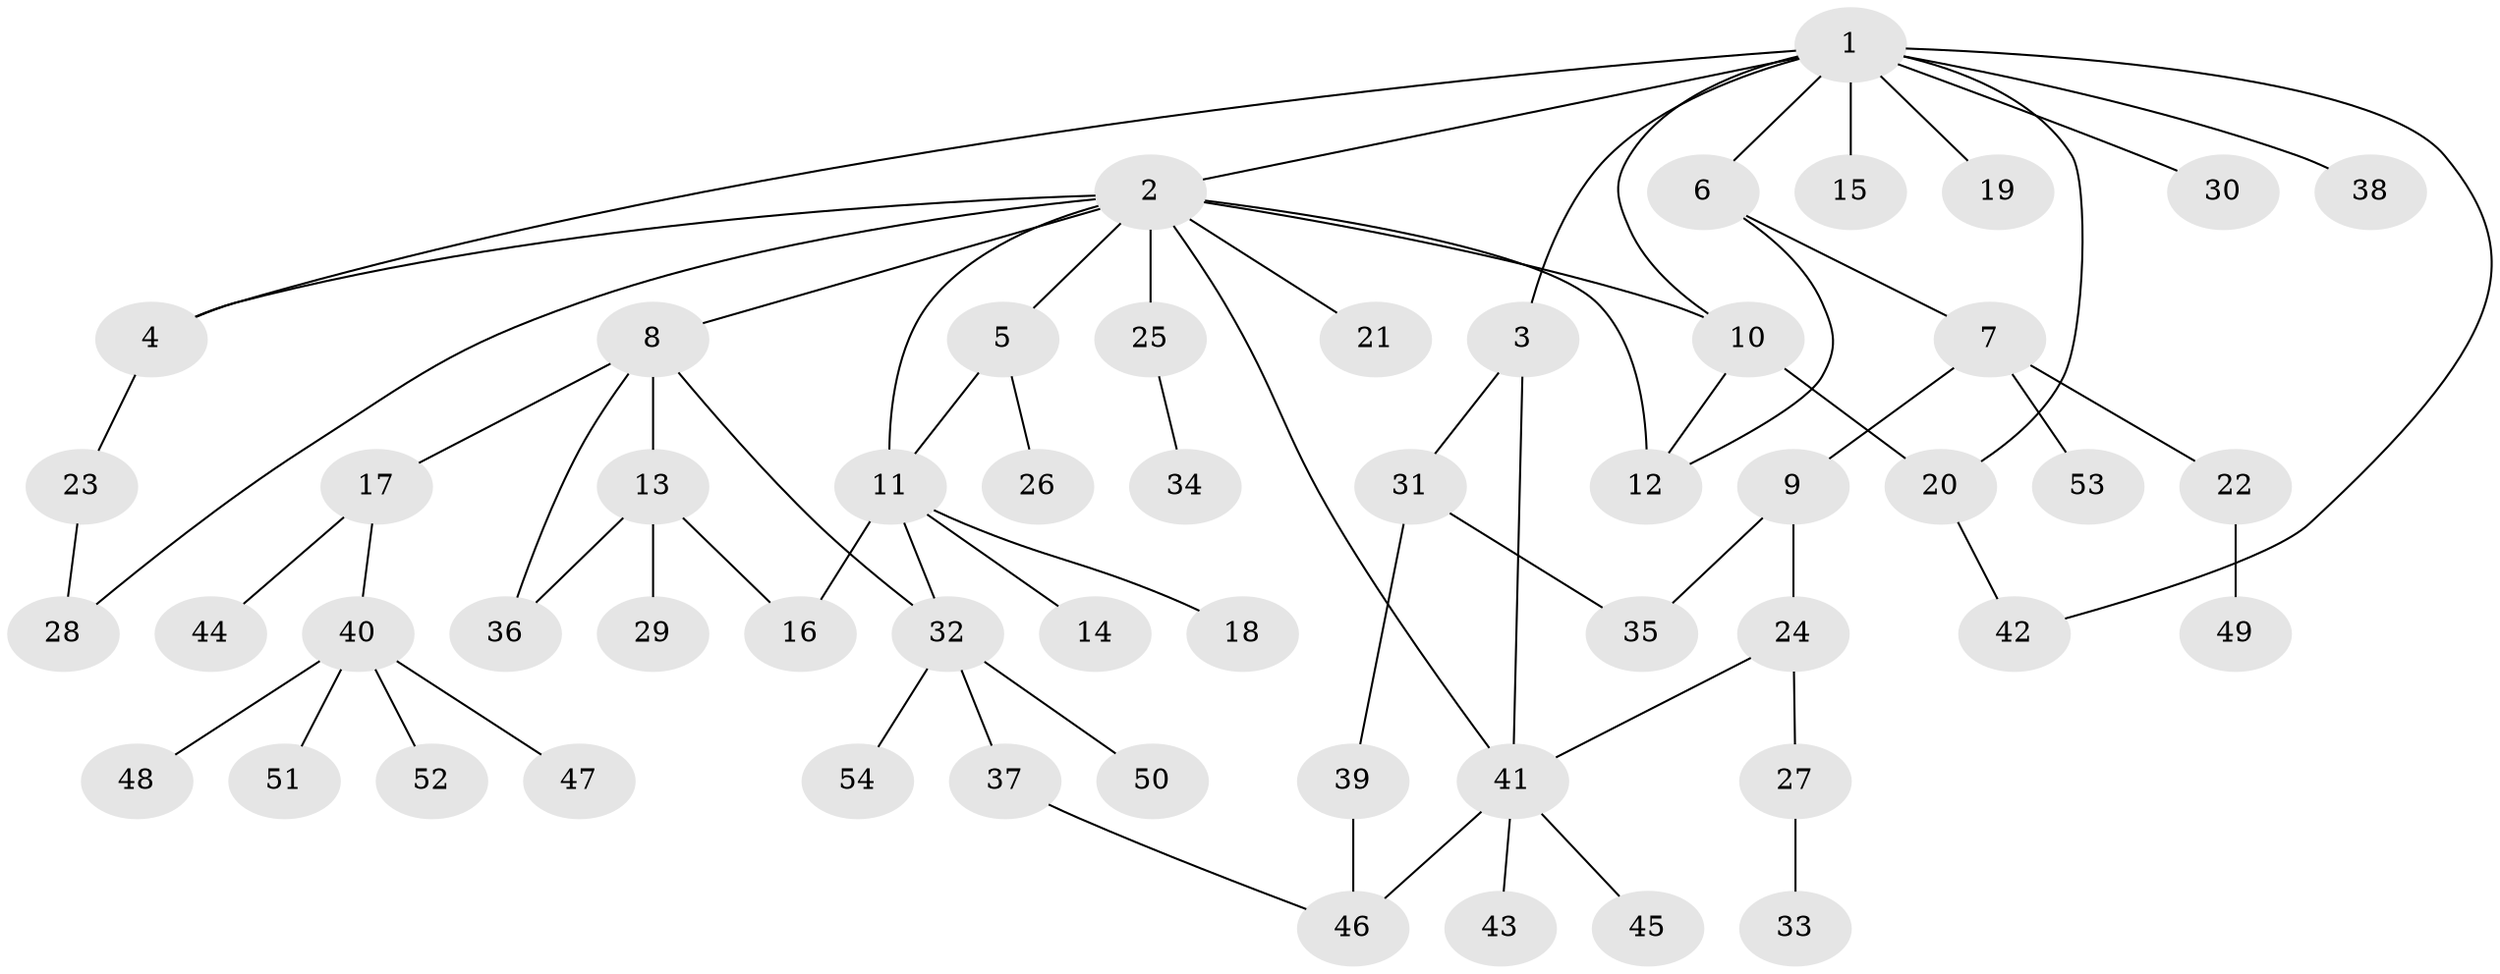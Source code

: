 // Generated by graph-tools (version 1.1) at 2025/01/03/09/25 03:01:40]
// undirected, 54 vertices, 69 edges
graph export_dot {
graph [start="1"]
  node [color=gray90,style=filled];
  1;
  2;
  3;
  4;
  5;
  6;
  7;
  8;
  9;
  10;
  11;
  12;
  13;
  14;
  15;
  16;
  17;
  18;
  19;
  20;
  21;
  22;
  23;
  24;
  25;
  26;
  27;
  28;
  29;
  30;
  31;
  32;
  33;
  34;
  35;
  36;
  37;
  38;
  39;
  40;
  41;
  42;
  43;
  44;
  45;
  46;
  47;
  48;
  49;
  50;
  51;
  52;
  53;
  54;
  1 -- 2;
  1 -- 3;
  1 -- 4;
  1 -- 6;
  1 -- 10;
  1 -- 15;
  1 -- 19;
  1 -- 20;
  1 -- 30;
  1 -- 38;
  1 -- 42;
  2 -- 4;
  2 -- 5;
  2 -- 8;
  2 -- 10;
  2 -- 11;
  2 -- 12;
  2 -- 21;
  2 -- 25;
  2 -- 28;
  2 -- 41;
  3 -- 31;
  3 -- 41;
  4 -- 23;
  5 -- 11;
  5 -- 26;
  6 -- 7;
  6 -- 12;
  7 -- 9;
  7 -- 22;
  7 -- 53;
  8 -- 13;
  8 -- 17;
  8 -- 32;
  8 -- 36;
  9 -- 24;
  9 -- 35;
  10 -- 12;
  10 -- 20;
  11 -- 14;
  11 -- 16;
  11 -- 18;
  11 -- 32;
  13 -- 16;
  13 -- 29;
  13 -- 36;
  17 -- 40;
  17 -- 44;
  20 -- 42;
  22 -- 49;
  23 -- 28;
  24 -- 27;
  24 -- 41;
  25 -- 34;
  27 -- 33;
  31 -- 35;
  31 -- 39;
  32 -- 37;
  32 -- 50;
  32 -- 54;
  37 -- 46;
  39 -- 46;
  40 -- 47;
  40 -- 48;
  40 -- 51;
  40 -- 52;
  41 -- 43;
  41 -- 45;
  41 -- 46;
}

